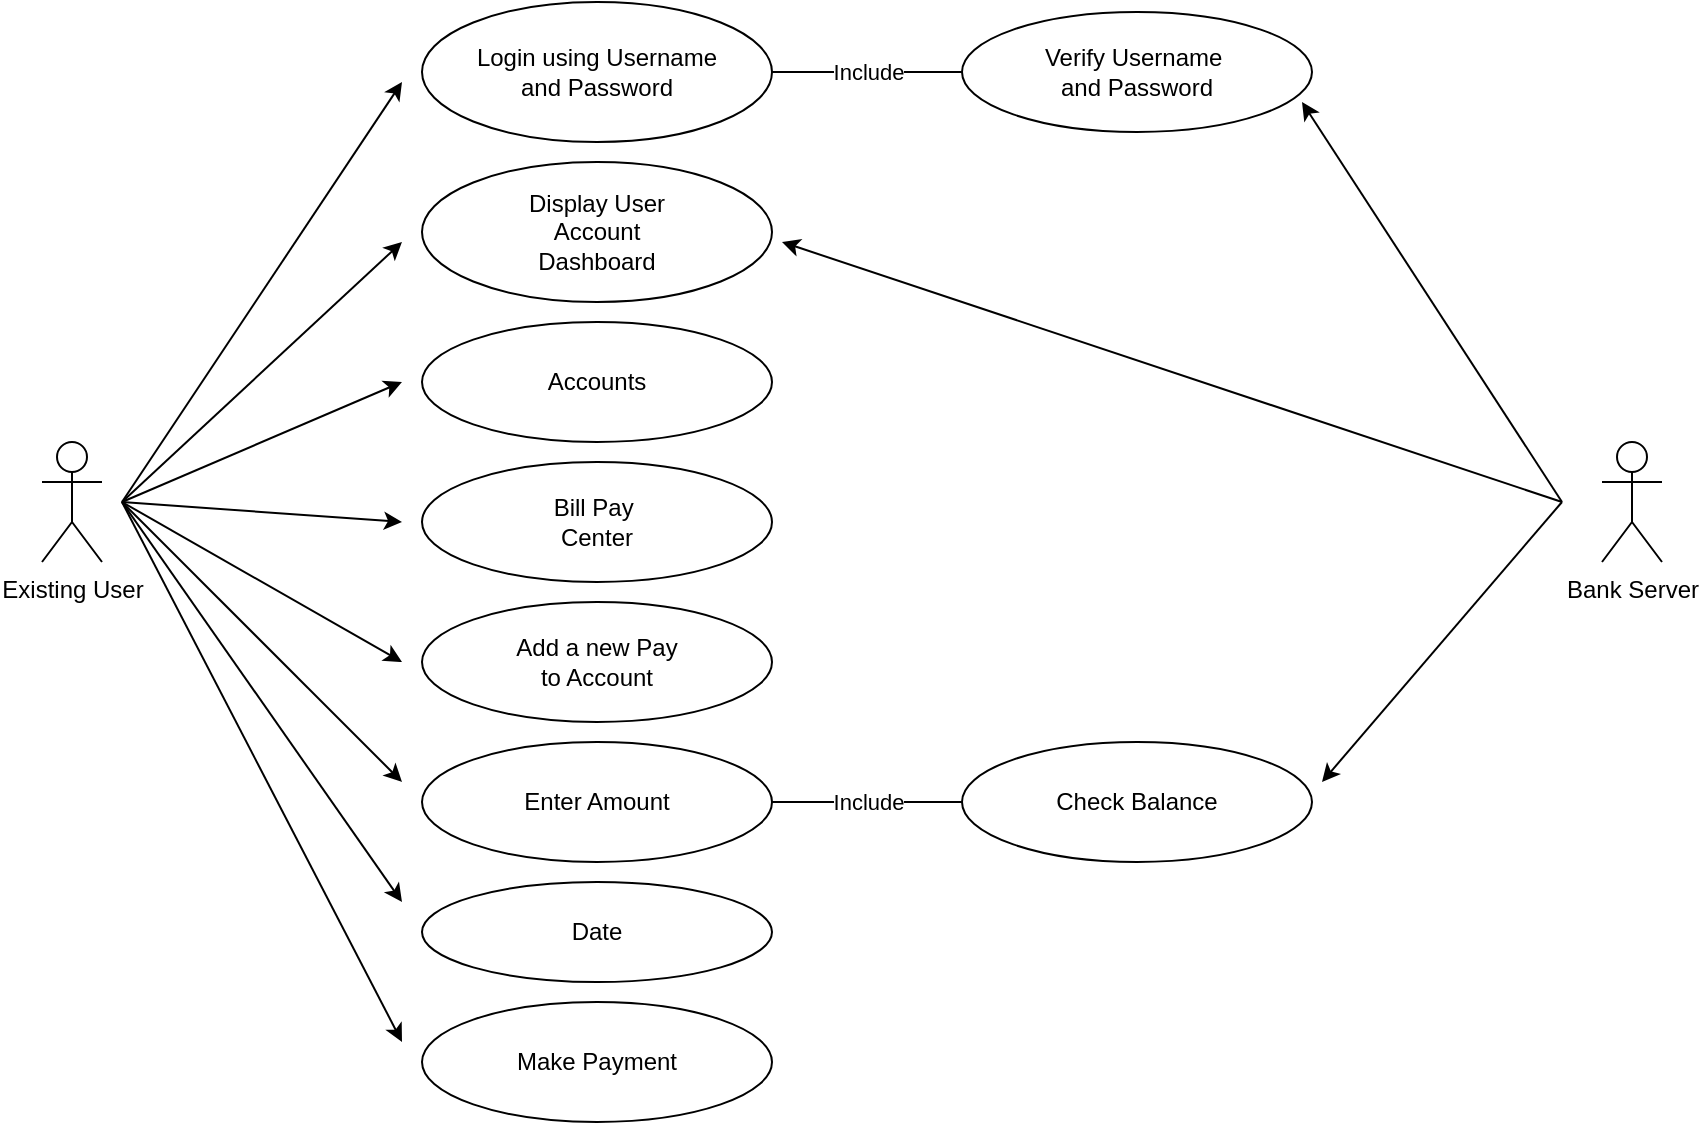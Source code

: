 <mxfile version="22.1.18" type="device">
  <diagram name="Page-1" id="NG8dgL_HRS2G72GqVLio">
    <mxGraphModel dx="1050" dy="557" grid="1" gridSize="10" guides="1" tooltips="1" connect="1" arrows="1" fold="1" page="1" pageScale="1" pageWidth="850" pageHeight="1100" math="0" shadow="0">
      <root>
        <mxCell id="0" />
        <mxCell id="1" parent="0" />
        <mxCell id="NU9yNucFcK-s4g1AwaJ_-1" value="Login using Username &lt;br&gt;and Password" style="ellipse;whiteSpace=wrap;html=1;" vertex="1" parent="1">
          <mxGeometry x="210" y="10" width="175" height="70" as="geometry" />
        </mxCell>
        <mxCell id="NU9yNucFcK-s4g1AwaJ_-4" value="Display User&lt;br&gt;Account&lt;br&gt;Dashboard" style="ellipse;whiteSpace=wrap;html=1;" vertex="1" parent="1">
          <mxGeometry x="210" y="90" width="175" height="70" as="geometry" />
        </mxCell>
        <mxCell id="NU9yNucFcK-s4g1AwaJ_-5" value="Accounts" style="ellipse;whiteSpace=wrap;html=1;" vertex="1" parent="1">
          <mxGeometry x="210" y="170" width="175" height="60" as="geometry" />
        </mxCell>
        <mxCell id="NU9yNucFcK-s4g1AwaJ_-6" value="Bill Pay&amp;nbsp;&lt;br&gt;Center" style="ellipse;whiteSpace=wrap;html=1;" vertex="1" parent="1">
          <mxGeometry x="210" y="240" width="175" height="60" as="geometry" />
        </mxCell>
        <mxCell id="NU9yNucFcK-s4g1AwaJ_-7" value="Add a new Pay&lt;br&gt;to Account" style="ellipse;whiteSpace=wrap;html=1;" vertex="1" parent="1">
          <mxGeometry x="210" y="310" width="175" height="60" as="geometry" />
        </mxCell>
        <mxCell id="NU9yNucFcK-s4g1AwaJ_-8" value="Enter Amount" style="ellipse;whiteSpace=wrap;html=1;" vertex="1" parent="1">
          <mxGeometry x="210" y="380" width="175" height="60" as="geometry" />
        </mxCell>
        <mxCell id="NU9yNucFcK-s4g1AwaJ_-9" value="Date" style="ellipse;whiteSpace=wrap;html=1;" vertex="1" parent="1">
          <mxGeometry x="210" y="450" width="175" height="50" as="geometry" />
        </mxCell>
        <mxCell id="NU9yNucFcK-s4g1AwaJ_-10" value="Make Payment" style="ellipse;whiteSpace=wrap;html=1;" vertex="1" parent="1">
          <mxGeometry x="210" y="510" width="175" height="60" as="geometry" />
        </mxCell>
        <mxCell id="NU9yNucFcK-s4g1AwaJ_-11" value="Existing User" style="shape=umlActor;verticalLabelPosition=bottom;verticalAlign=top;html=1;outlineConnect=0;" vertex="1" parent="1">
          <mxGeometry x="20" y="230" width="30" height="60" as="geometry" />
        </mxCell>
        <mxCell id="NU9yNucFcK-s4g1AwaJ_-12" value="" style="endArrow=classic;html=1;rounded=0;" edge="1" parent="1">
          <mxGeometry width="50" height="50" relative="1" as="geometry">
            <mxPoint x="60" y="260" as="sourcePoint" />
            <mxPoint x="200" y="50" as="targetPoint" />
          </mxGeometry>
        </mxCell>
        <mxCell id="NU9yNucFcK-s4g1AwaJ_-13" value="" style="endArrow=classic;html=1;rounded=0;" edge="1" parent="1">
          <mxGeometry width="50" height="50" relative="1" as="geometry">
            <mxPoint x="60" y="260" as="sourcePoint" />
            <mxPoint x="200" y="130" as="targetPoint" />
          </mxGeometry>
        </mxCell>
        <mxCell id="NU9yNucFcK-s4g1AwaJ_-14" value="" style="endArrow=classic;html=1;rounded=0;" edge="1" parent="1">
          <mxGeometry width="50" height="50" relative="1" as="geometry">
            <mxPoint x="60" y="260" as="sourcePoint" />
            <mxPoint x="200" y="200" as="targetPoint" />
          </mxGeometry>
        </mxCell>
        <mxCell id="NU9yNucFcK-s4g1AwaJ_-15" value="" style="endArrow=classic;html=1;rounded=0;" edge="1" parent="1">
          <mxGeometry width="50" height="50" relative="1" as="geometry">
            <mxPoint x="60" y="260" as="sourcePoint" />
            <mxPoint x="200" y="270" as="targetPoint" />
          </mxGeometry>
        </mxCell>
        <mxCell id="NU9yNucFcK-s4g1AwaJ_-16" value="" style="endArrow=classic;html=1;rounded=0;" edge="1" parent="1">
          <mxGeometry width="50" height="50" relative="1" as="geometry">
            <mxPoint x="60" y="260" as="sourcePoint" />
            <mxPoint x="200" y="340" as="targetPoint" />
          </mxGeometry>
        </mxCell>
        <mxCell id="NU9yNucFcK-s4g1AwaJ_-17" value="" style="endArrow=classic;html=1;rounded=0;" edge="1" parent="1">
          <mxGeometry width="50" height="50" relative="1" as="geometry">
            <mxPoint x="60" y="260" as="sourcePoint" />
            <mxPoint x="200" y="400" as="targetPoint" />
          </mxGeometry>
        </mxCell>
        <mxCell id="NU9yNucFcK-s4g1AwaJ_-18" value="" style="endArrow=classic;html=1;rounded=0;" edge="1" parent="1">
          <mxGeometry width="50" height="50" relative="1" as="geometry">
            <mxPoint x="60" y="260" as="sourcePoint" />
            <mxPoint x="200" y="460" as="targetPoint" />
          </mxGeometry>
        </mxCell>
        <mxCell id="NU9yNucFcK-s4g1AwaJ_-19" value="" style="endArrow=classic;html=1;rounded=0;" edge="1" parent="1">
          <mxGeometry width="50" height="50" relative="1" as="geometry">
            <mxPoint x="60" y="260" as="sourcePoint" />
            <mxPoint x="200" y="530" as="targetPoint" />
          </mxGeometry>
        </mxCell>
        <mxCell id="NU9yNucFcK-s4g1AwaJ_-20" value="Verify Username&amp;nbsp;&lt;br&gt;and Password" style="ellipse;whiteSpace=wrap;html=1;" vertex="1" parent="1">
          <mxGeometry x="480" y="15" width="175" height="60" as="geometry" />
        </mxCell>
        <mxCell id="NU9yNucFcK-s4g1AwaJ_-21" value="Check Balance" style="ellipse;whiteSpace=wrap;html=1;" vertex="1" parent="1">
          <mxGeometry x="480" y="380" width="175" height="60" as="geometry" />
        </mxCell>
        <mxCell id="NU9yNucFcK-s4g1AwaJ_-22" value="Include" style="endArrow=none;html=1;rounded=0;exitX=1;exitY=0.5;exitDx=0;exitDy=0;entryX=0;entryY=0.5;entryDx=0;entryDy=0;" edge="1" parent="1" source="NU9yNucFcK-s4g1AwaJ_-1" target="NU9yNucFcK-s4g1AwaJ_-20">
          <mxGeometry width="50" height="50" relative="1" as="geometry">
            <mxPoint x="490" y="310" as="sourcePoint" />
            <mxPoint x="540" y="260" as="targetPoint" />
          </mxGeometry>
        </mxCell>
        <mxCell id="NU9yNucFcK-s4g1AwaJ_-23" value="Include" style="endArrow=none;html=1;rounded=0;exitX=1;exitY=0.5;exitDx=0;exitDy=0;entryX=0;entryY=0.5;entryDx=0;entryDy=0;" edge="1" parent="1" source="NU9yNucFcK-s4g1AwaJ_-8" target="NU9yNucFcK-s4g1AwaJ_-21">
          <mxGeometry width="50" height="50" relative="1" as="geometry">
            <mxPoint x="395" y="55" as="sourcePoint" />
            <mxPoint x="490" y="55" as="targetPoint" />
            <Array as="points" />
          </mxGeometry>
        </mxCell>
        <mxCell id="NU9yNucFcK-s4g1AwaJ_-24" value="Bank Server" style="shape=umlActor;verticalLabelPosition=bottom;verticalAlign=top;html=1;outlineConnect=0;" vertex="1" parent="1">
          <mxGeometry x="800" y="230" width="30" height="60" as="geometry" />
        </mxCell>
        <mxCell id="NU9yNucFcK-s4g1AwaJ_-25" value="" style="endArrow=classic;html=1;rounded=0;" edge="1" parent="1">
          <mxGeometry width="50" height="50" relative="1" as="geometry">
            <mxPoint x="780" y="260" as="sourcePoint" />
            <mxPoint x="650" y="60" as="targetPoint" />
          </mxGeometry>
        </mxCell>
        <mxCell id="NU9yNucFcK-s4g1AwaJ_-26" value="" style="endArrow=classic;html=1;rounded=0;" edge="1" parent="1">
          <mxGeometry width="50" height="50" relative="1" as="geometry">
            <mxPoint x="780" y="260" as="sourcePoint" />
            <mxPoint x="390" y="130" as="targetPoint" />
          </mxGeometry>
        </mxCell>
        <mxCell id="NU9yNucFcK-s4g1AwaJ_-27" value="" style="endArrow=classic;html=1;rounded=0;" edge="1" parent="1">
          <mxGeometry width="50" height="50" relative="1" as="geometry">
            <mxPoint x="780" y="260" as="sourcePoint" />
            <mxPoint x="660" y="400" as="targetPoint" />
          </mxGeometry>
        </mxCell>
      </root>
    </mxGraphModel>
  </diagram>
</mxfile>
